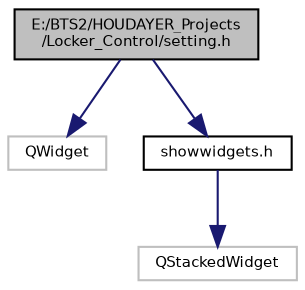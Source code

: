 digraph "E:/BTS2/HOUDAYER_Projects/Locker_Control/setting.h"
{
 // INTERACTIVE_SVG=YES
  bgcolor="transparent";
  edge [fontname="Helvetica",fontsize="7",labelfontname="Helvetica",labelfontsize="7"];
  node [fontname="Helvetica",fontsize="7",shape=record];
  Node1 [label="E:/BTS2/HOUDAYER_Projects\l/Locker_Control/setting.h",height=0.2,width=0.4,color="black", fillcolor="grey75", style="filled", fontcolor="black"];
  Node1 -> Node2 [color="midnightblue",fontsize="7",style="solid",fontname="Helvetica"];
  Node2 [label="QWidget",height=0.2,width=0.4,color="grey75"];
  Node1 -> Node3 [color="midnightblue",fontsize="7",style="solid",fontname="Helvetica"];
  Node3 [label="showwidgets.h",height=0.2,width=0.4,color="black",URL="$showwidgets_8h.html"];
  Node3 -> Node4 [color="midnightblue",fontsize="7",style="solid",fontname="Helvetica"];
  Node4 [label="QStackedWidget",height=0.2,width=0.4,color="grey75"];
}

